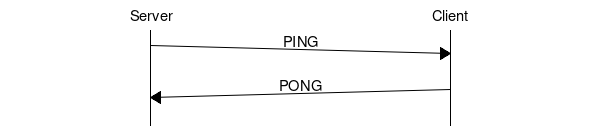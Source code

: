 msc {
	arcgradient = 8;

	a [label="Server"], b [label="Client"];

	a=>b [label="PING"];
	b=>a [label="PONG"];
}
